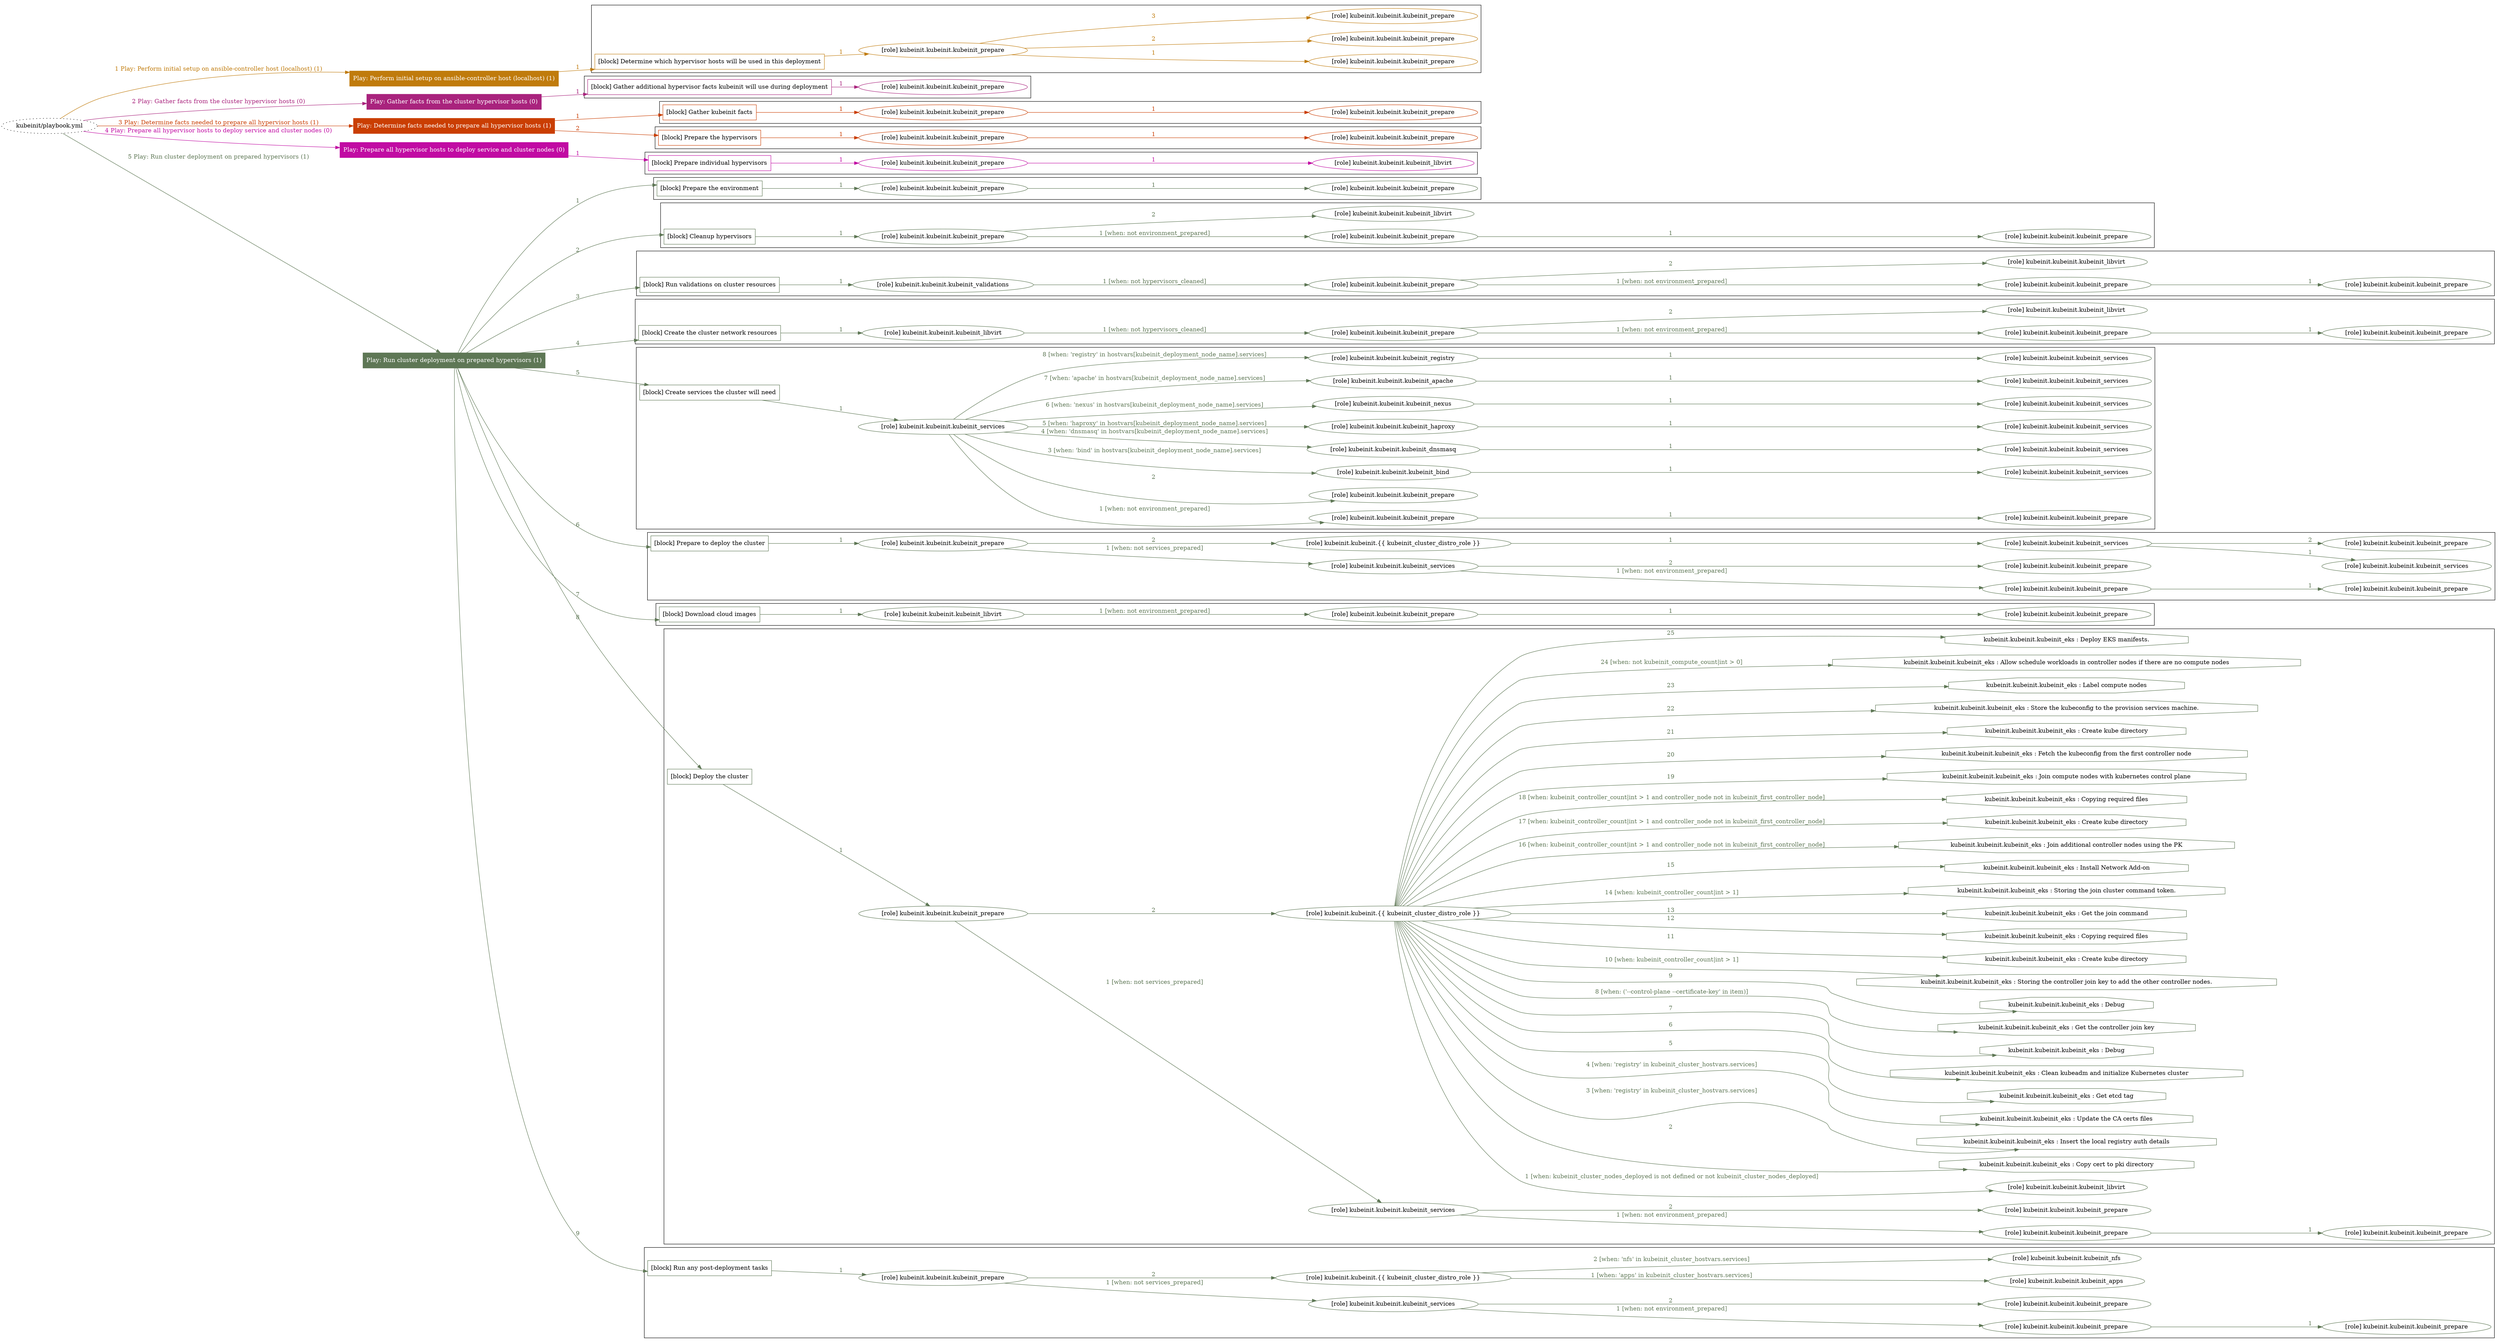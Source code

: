 digraph {
	graph [concentrate=true ordering=in rankdir=LR ratio=fill]
	edge [esep=5 sep=10]
	"kubeinit/playbook.yml" [URL="/home/runner/work/kubeinit/kubeinit/kubeinit/playbook.yml" id=playbook_0492b865 style=dotted]
	"kubeinit/playbook.yml" -> play_25d40f4e [label="1 Play: Perform initial setup on ansible-controller host (localhost) (1)" color="#c07b0c" fontcolor="#c07b0c" id=edge_playbook_0492b865_play_25d40f4e labeltooltip="1 Play: Perform initial setup on ansible-controller host (localhost) (1)" tooltip="1 Play: Perform initial setup on ansible-controller host (localhost) (1)"]
	subgraph "Play: Perform initial setup on ansible-controller host (localhost) (1)" {
		play_25d40f4e [label="Play: Perform initial setup on ansible-controller host (localhost) (1)" URL="/home/runner/work/kubeinit/kubeinit/kubeinit/playbook.yml" color="#c07b0c" fontcolor="#ffffff" id=play_25d40f4e shape=box style=filled tooltip=localhost]
		play_25d40f4e -> block_97486c20 [label=1 color="#c07b0c" fontcolor="#c07b0c" id=edge_1_play_25d40f4e_block_97486c20 labeltooltip=1 tooltip=1]
		subgraph cluster_block_97486c20 {
			block_97486c20 [label="[block] Determine which hypervisor hosts will be used in this deployment" URL="/home/runner/work/kubeinit/kubeinit/kubeinit/playbook.yml" color="#c07b0c" id=block_97486c20 labeltooltip="Determine which hypervisor hosts will be used in this deployment" shape=box tooltip="Determine which hypervisor hosts will be used in this deployment"]
			block_97486c20 -> role_9abebdc3 [label="1 " color="#c07b0c" fontcolor="#c07b0c" id=edge_1_block_97486c20_role_9abebdc3 labeltooltip="1 " tooltip="1 "]
			subgraph "kubeinit.kubeinit.kubeinit_prepare" {
				role_9abebdc3 [label="[role] kubeinit.kubeinit.kubeinit_prepare" URL="/home/runner/work/kubeinit/kubeinit/kubeinit/playbook.yml" color="#c07b0c" id=role_9abebdc3 tooltip="kubeinit.kubeinit.kubeinit_prepare"]
				role_9abebdc3 -> role_ce5b007c [label="1 " color="#c07b0c" fontcolor="#c07b0c" id=edge_1_role_9abebdc3_role_ce5b007c labeltooltip="1 " tooltip="1 "]
				subgraph "kubeinit.kubeinit.kubeinit_prepare" {
					role_ce5b007c [label="[role] kubeinit.kubeinit.kubeinit_prepare" URL="/home/runner/.ansible/collections/ansible_collections/kubeinit/kubeinit/roles/kubeinit_prepare/tasks/build_hypervisors_group.yml" color="#c07b0c" id=role_ce5b007c tooltip="kubeinit.kubeinit.kubeinit_prepare"]
				}
				role_9abebdc3 -> role_51b64747 [label="2 " color="#c07b0c" fontcolor="#c07b0c" id=edge_2_role_9abebdc3_role_51b64747 labeltooltip="2 " tooltip="2 "]
				subgraph "kubeinit.kubeinit.kubeinit_prepare" {
					role_51b64747 [label="[role] kubeinit.kubeinit.kubeinit_prepare" URL="/home/runner/.ansible/collections/ansible_collections/kubeinit/kubeinit/roles/kubeinit_prepare/tasks/build_hypervisors_group.yml" color="#c07b0c" id=role_51b64747 tooltip="kubeinit.kubeinit.kubeinit_prepare"]
				}
				role_9abebdc3 -> role_fe161b4d [label="3 " color="#c07b0c" fontcolor="#c07b0c" id=edge_3_role_9abebdc3_role_fe161b4d labeltooltip="3 " tooltip="3 "]
				subgraph "kubeinit.kubeinit.kubeinit_prepare" {
					role_fe161b4d [label="[role] kubeinit.kubeinit.kubeinit_prepare" URL="/home/runner/.ansible/collections/ansible_collections/kubeinit/kubeinit/roles/kubeinit_prepare/tasks/build_hypervisors_group.yml" color="#c07b0c" id=role_fe161b4d tooltip="kubeinit.kubeinit.kubeinit_prepare"]
				}
			}
		}
	}
	"kubeinit/playbook.yml" -> play_8ee2598f [label="2 Play: Gather facts from the cluster hypervisor hosts (0)" color="#a9237d" fontcolor="#a9237d" id=edge_playbook_0492b865_play_8ee2598f labeltooltip="2 Play: Gather facts from the cluster hypervisor hosts (0)" tooltip="2 Play: Gather facts from the cluster hypervisor hosts (0)"]
	subgraph "Play: Gather facts from the cluster hypervisor hosts (0)" {
		play_8ee2598f [label="Play: Gather facts from the cluster hypervisor hosts (0)" URL="/home/runner/work/kubeinit/kubeinit/kubeinit/playbook.yml" color="#a9237d" fontcolor="#ffffff" id=play_8ee2598f shape=box style=filled tooltip="Play: Gather facts from the cluster hypervisor hosts (0)"]
		play_8ee2598f -> block_2af589bf [label=1 color="#a9237d" fontcolor="#a9237d" id=edge_1_play_8ee2598f_block_2af589bf labeltooltip=1 tooltip=1]
		subgraph cluster_block_2af589bf {
			block_2af589bf [label="[block] Gather additional hypervisor facts kubeinit will use during deployment" URL="/home/runner/work/kubeinit/kubeinit/kubeinit/playbook.yml" color="#a9237d" id=block_2af589bf labeltooltip="Gather additional hypervisor facts kubeinit will use during deployment" shape=box tooltip="Gather additional hypervisor facts kubeinit will use during deployment"]
			block_2af589bf -> role_67763363 [label="1 " color="#a9237d" fontcolor="#a9237d" id=edge_1_block_2af589bf_role_67763363 labeltooltip="1 " tooltip="1 "]
			subgraph "kubeinit.kubeinit.kubeinit_prepare" {
				role_67763363 [label="[role] kubeinit.kubeinit.kubeinit_prepare" URL="/home/runner/work/kubeinit/kubeinit/kubeinit/playbook.yml" color="#a9237d" id=role_67763363 tooltip="kubeinit.kubeinit.kubeinit_prepare"]
			}
		}
	}
	"kubeinit/playbook.yml" -> play_8070edac [label="3 Play: Determine facts needed to prepare all hypervisor hosts (1)" color="#ca3e02" fontcolor="#ca3e02" id=edge_playbook_0492b865_play_8070edac labeltooltip="3 Play: Determine facts needed to prepare all hypervisor hosts (1)" tooltip="3 Play: Determine facts needed to prepare all hypervisor hosts (1)"]
	subgraph "Play: Determine facts needed to prepare all hypervisor hosts (1)" {
		play_8070edac [label="Play: Determine facts needed to prepare all hypervisor hosts (1)" URL="/home/runner/work/kubeinit/kubeinit/kubeinit/playbook.yml" color="#ca3e02" fontcolor="#ffffff" id=play_8070edac shape=box style=filled tooltip=localhost]
		play_8070edac -> block_f8dbd65e [label=1 color="#ca3e02" fontcolor="#ca3e02" id=edge_1_play_8070edac_block_f8dbd65e labeltooltip=1 tooltip=1]
		subgraph cluster_block_f8dbd65e {
			block_f8dbd65e [label="[block] Gather kubeinit facts" URL="/home/runner/work/kubeinit/kubeinit/kubeinit/playbook.yml" color="#ca3e02" id=block_f8dbd65e labeltooltip="Gather kubeinit facts" shape=box tooltip="Gather kubeinit facts"]
			block_f8dbd65e -> role_3c343564 [label="1 " color="#ca3e02" fontcolor="#ca3e02" id=edge_1_block_f8dbd65e_role_3c343564 labeltooltip="1 " tooltip="1 "]
			subgraph "kubeinit.kubeinit.kubeinit_prepare" {
				role_3c343564 [label="[role] kubeinit.kubeinit.kubeinit_prepare" URL="/home/runner/work/kubeinit/kubeinit/kubeinit/playbook.yml" color="#ca3e02" id=role_3c343564 tooltip="kubeinit.kubeinit.kubeinit_prepare"]
				role_3c343564 -> role_f9cdd06b [label="1 " color="#ca3e02" fontcolor="#ca3e02" id=edge_1_role_3c343564_role_f9cdd06b labeltooltip="1 " tooltip="1 "]
				subgraph "kubeinit.kubeinit.kubeinit_prepare" {
					role_f9cdd06b [label="[role] kubeinit.kubeinit.kubeinit_prepare" URL="/home/runner/.ansible/collections/ansible_collections/kubeinit/kubeinit/roles/kubeinit_prepare/tasks/gather_kubeinit_facts.yml" color="#ca3e02" id=role_f9cdd06b tooltip="kubeinit.kubeinit.kubeinit_prepare"]
				}
			}
		}
		play_8070edac -> block_d57f71e2 [label=2 color="#ca3e02" fontcolor="#ca3e02" id=edge_2_play_8070edac_block_d57f71e2 labeltooltip=2 tooltip=2]
		subgraph cluster_block_d57f71e2 {
			block_d57f71e2 [label="[block] Prepare the hypervisors" URL="/home/runner/work/kubeinit/kubeinit/kubeinit/playbook.yml" color="#ca3e02" id=block_d57f71e2 labeltooltip="Prepare the hypervisors" shape=box tooltip="Prepare the hypervisors"]
			block_d57f71e2 -> role_1cd8265f [label="1 " color="#ca3e02" fontcolor="#ca3e02" id=edge_1_block_d57f71e2_role_1cd8265f labeltooltip="1 " tooltip="1 "]
			subgraph "kubeinit.kubeinit.kubeinit_prepare" {
				role_1cd8265f [label="[role] kubeinit.kubeinit.kubeinit_prepare" URL="/home/runner/work/kubeinit/kubeinit/kubeinit/playbook.yml" color="#ca3e02" id=role_1cd8265f tooltip="kubeinit.kubeinit.kubeinit_prepare"]
				role_1cd8265f -> role_7358938b [label="1 " color="#ca3e02" fontcolor="#ca3e02" id=edge_1_role_1cd8265f_role_7358938b labeltooltip="1 " tooltip="1 "]
				subgraph "kubeinit.kubeinit.kubeinit_prepare" {
					role_7358938b [label="[role] kubeinit.kubeinit.kubeinit_prepare" URL="/home/runner/.ansible/collections/ansible_collections/kubeinit/kubeinit/roles/kubeinit_prepare/tasks/gather_kubeinit_facts.yml" color="#ca3e02" id=role_7358938b tooltip="kubeinit.kubeinit.kubeinit_prepare"]
				}
			}
		}
	}
	"kubeinit/playbook.yml" -> play_07893dcb [label="4 Play: Prepare all hypervisor hosts to deploy service and cluster nodes (0)" color="#c10ba3" fontcolor="#c10ba3" id=edge_playbook_0492b865_play_07893dcb labeltooltip="4 Play: Prepare all hypervisor hosts to deploy service and cluster nodes (0)" tooltip="4 Play: Prepare all hypervisor hosts to deploy service and cluster nodes (0)"]
	subgraph "Play: Prepare all hypervisor hosts to deploy service and cluster nodes (0)" {
		play_07893dcb [label="Play: Prepare all hypervisor hosts to deploy service and cluster nodes (0)" URL="/home/runner/work/kubeinit/kubeinit/kubeinit/playbook.yml" color="#c10ba3" fontcolor="#ffffff" id=play_07893dcb shape=box style=filled tooltip="Play: Prepare all hypervisor hosts to deploy service and cluster nodes (0)"]
		play_07893dcb -> block_888aa168 [label=1 color="#c10ba3" fontcolor="#c10ba3" id=edge_1_play_07893dcb_block_888aa168 labeltooltip=1 tooltip=1]
		subgraph cluster_block_888aa168 {
			block_888aa168 [label="[block] Prepare individual hypervisors" URL="/home/runner/work/kubeinit/kubeinit/kubeinit/playbook.yml" color="#c10ba3" id=block_888aa168 labeltooltip="Prepare individual hypervisors" shape=box tooltip="Prepare individual hypervisors"]
			block_888aa168 -> role_e4e9a765 [label="1 " color="#c10ba3" fontcolor="#c10ba3" id=edge_1_block_888aa168_role_e4e9a765 labeltooltip="1 " tooltip="1 "]
			subgraph "kubeinit.kubeinit.kubeinit_prepare" {
				role_e4e9a765 [label="[role] kubeinit.kubeinit.kubeinit_prepare" URL="/home/runner/work/kubeinit/kubeinit/kubeinit/playbook.yml" color="#c10ba3" id=role_e4e9a765 tooltip="kubeinit.kubeinit.kubeinit_prepare"]
				role_e4e9a765 -> role_b24942c3 [label="1 " color="#c10ba3" fontcolor="#c10ba3" id=edge_1_role_e4e9a765_role_b24942c3 labeltooltip="1 " tooltip="1 "]
				subgraph "kubeinit.kubeinit.kubeinit_libvirt" {
					role_b24942c3 [label="[role] kubeinit.kubeinit.kubeinit_libvirt" URL="/home/runner/.ansible/collections/ansible_collections/kubeinit/kubeinit/roles/kubeinit_prepare/tasks/prepare_hypervisor.yml" color="#c10ba3" id=role_b24942c3 tooltip="kubeinit.kubeinit.kubeinit_libvirt"]
				}
			}
		}
	}
	"kubeinit/playbook.yml" -> play_adf34057 [label="5 Play: Run cluster deployment on prepared hypervisors (1)" color="#5e7755" fontcolor="#5e7755" id=edge_playbook_0492b865_play_adf34057 labeltooltip="5 Play: Run cluster deployment on prepared hypervisors (1)" tooltip="5 Play: Run cluster deployment on prepared hypervisors (1)"]
	subgraph "Play: Run cluster deployment on prepared hypervisors (1)" {
		play_adf34057 [label="Play: Run cluster deployment on prepared hypervisors (1)" URL="/home/runner/work/kubeinit/kubeinit/kubeinit/playbook.yml" color="#5e7755" fontcolor="#ffffff" id=play_adf34057 shape=box style=filled tooltip=localhost]
		play_adf34057 -> block_d45aac50 [label=1 color="#5e7755" fontcolor="#5e7755" id=edge_1_play_adf34057_block_d45aac50 labeltooltip=1 tooltip=1]
		subgraph cluster_block_d45aac50 {
			block_d45aac50 [label="[block] Prepare the environment" URL="/home/runner/work/kubeinit/kubeinit/kubeinit/playbook.yml" color="#5e7755" id=block_d45aac50 labeltooltip="Prepare the environment" shape=box tooltip="Prepare the environment"]
			block_d45aac50 -> role_cd35fab8 [label="1 " color="#5e7755" fontcolor="#5e7755" id=edge_1_block_d45aac50_role_cd35fab8 labeltooltip="1 " tooltip="1 "]
			subgraph "kubeinit.kubeinit.kubeinit_prepare" {
				role_cd35fab8 [label="[role] kubeinit.kubeinit.kubeinit_prepare" URL="/home/runner/work/kubeinit/kubeinit/kubeinit/playbook.yml" color="#5e7755" id=role_cd35fab8 tooltip="kubeinit.kubeinit.kubeinit_prepare"]
				role_cd35fab8 -> role_29706de1 [label="1 " color="#5e7755" fontcolor="#5e7755" id=edge_1_role_cd35fab8_role_29706de1 labeltooltip="1 " tooltip="1 "]
				subgraph "kubeinit.kubeinit.kubeinit_prepare" {
					role_29706de1 [label="[role] kubeinit.kubeinit.kubeinit_prepare" URL="/home/runner/.ansible/collections/ansible_collections/kubeinit/kubeinit/roles/kubeinit_prepare/tasks/gather_kubeinit_facts.yml" color="#5e7755" id=role_29706de1 tooltip="kubeinit.kubeinit.kubeinit_prepare"]
				}
			}
		}
		play_adf34057 -> block_df14d836 [label=2 color="#5e7755" fontcolor="#5e7755" id=edge_2_play_adf34057_block_df14d836 labeltooltip=2 tooltip=2]
		subgraph cluster_block_df14d836 {
			block_df14d836 [label="[block] Cleanup hypervisors" URL="/home/runner/work/kubeinit/kubeinit/kubeinit/playbook.yml" color="#5e7755" id=block_df14d836 labeltooltip="Cleanup hypervisors" shape=box tooltip="Cleanup hypervisors"]
			block_df14d836 -> role_053c34ad [label="1 " color="#5e7755" fontcolor="#5e7755" id=edge_1_block_df14d836_role_053c34ad labeltooltip="1 " tooltip="1 "]
			subgraph "kubeinit.kubeinit.kubeinit_prepare" {
				role_053c34ad [label="[role] kubeinit.kubeinit.kubeinit_prepare" URL="/home/runner/work/kubeinit/kubeinit/kubeinit/playbook.yml" color="#5e7755" id=role_053c34ad tooltip="kubeinit.kubeinit.kubeinit_prepare"]
				role_053c34ad -> role_3a8e2a22 [label="1 [when: not environment_prepared]" color="#5e7755" fontcolor="#5e7755" id=edge_1_role_053c34ad_role_3a8e2a22 labeltooltip="1 [when: not environment_prepared]" tooltip="1 [when: not environment_prepared]"]
				subgraph "kubeinit.kubeinit.kubeinit_prepare" {
					role_3a8e2a22 [label="[role] kubeinit.kubeinit.kubeinit_prepare" URL="/home/runner/.ansible/collections/ansible_collections/kubeinit/kubeinit/roles/kubeinit_prepare/tasks/cleanup_hypervisors.yml" color="#5e7755" id=role_3a8e2a22 tooltip="kubeinit.kubeinit.kubeinit_prepare"]
					role_3a8e2a22 -> role_956dde14 [label="1 " color="#5e7755" fontcolor="#5e7755" id=edge_1_role_3a8e2a22_role_956dde14 labeltooltip="1 " tooltip="1 "]
					subgraph "kubeinit.kubeinit.kubeinit_prepare" {
						role_956dde14 [label="[role] kubeinit.kubeinit.kubeinit_prepare" URL="/home/runner/.ansible/collections/ansible_collections/kubeinit/kubeinit/roles/kubeinit_prepare/tasks/gather_kubeinit_facts.yml" color="#5e7755" id=role_956dde14 tooltip="kubeinit.kubeinit.kubeinit_prepare"]
					}
				}
				role_053c34ad -> role_ab3804b6 [label="2 " color="#5e7755" fontcolor="#5e7755" id=edge_2_role_053c34ad_role_ab3804b6 labeltooltip="2 " tooltip="2 "]
				subgraph "kubeinit.kubeinit.kubeinit_libvirt" {
					role_ab3804b6 [label="[role] kubeinit.kubeinit.kubeinit_libvirt" URL="/home/runner/.ansible/collections/ansible_collections/kubeinit/kubeinit/roles/kubeinit_prepare/tasks/cleanup_hypervisors.yml" color="#5e7755" id=role_ab3804b6 tooltip="kubeinit.kubeinit.kubeinit_libvirt"]
				}
			}
		}
		play_adf34057 -> block_7eb66b57 [label=3 color="#5e7755" fontcolor="#5e7755" id=edge_3_play_adf34057_block_7eb66b57 labeltooltip=3 tooltip=3]
		subgraph cluster_block_7eb66b57 {
			block_7eb66b57 [label="[block] Run validations on cluster resources" URL="/home/runner/work/kubeinit/kubeinit/kubeinit/playbook.yml" color="#5e7755" id=block_7eb66b57 labeltooltip="Run validations on cluster resources" shape=box tooltip="Run validations on cluster resources"]
			block_7eb66b57 -> role_84147a43 [label="1 " color="#5e7755" fontcolor="#5e7755" id=edge_1_block_7eb66b57_role_84147a43 labeltooltip="1 " tooltip="1 "]
			subgraph "kubeinit.kubeinit.kubeinit_validations" {
				role_84147a43 [label="[role] kubeinit.kubeinit.kubeinit_validations" URL="/home/runner/work/kubeinit/kubeinit/kubeinit/playbook.yml" color="#5e7755" id=role_84147a43 tooltip="kubeinit.kubeinit.kubeinit_validations"]
				role_84147a43 -> role_0a8b758a [label="1 [when: not hypervisors_cleaned]" color="#5e7755" fontcolor="#5e7755" id=edge_1_role_84147a43_role_0a8b758a labeltooltip="1 [when: not hypervisors_cleaned]" tooltip="1 [when: not hypervisors_cleaned]"]
				subgraph "kubeinit.kubeinit.kubeinit_prepare" {
					role_0a8b758a [label="[role] kubeinit.kubeinit.kubeinit_prepare" URL="/home/runner/.ansible/collections/ansible_collections/kubeinit/kubeinit/roles/kubeinit_validations/tasks/main.yml" color="#5e7755" id=role_0a8b758a tooltip="kubeinit.kubeinit.kubeinit_prepare"]
					role_0a8b758a -> role_7ee9df43 [label="1 [when: not environment_prepared]" color="#5e7755" fontcolor="#5e7755" id=edge_1_role_0a8b758a_role_7ee9df43 labeltooltip="1 [when: not environment_prepared]" tooltip="1 [when: not environment_prepared]"]
					subgraph "kubeinit.kubeinit.kubeinit_prepare" {
						role_7ee9df43 [label="[role] kubeinit.kubeinit.kubeinit_prepare" URL="/home/runner/.ansible/collections/ansible_collections/kubeinit/kubeinit/roles/kubeinit_prepare/tasks/cleanup_hypervisors.yml" color="#5e7755" id=role_7ee9df43 tooltip="kubeinit.kubeinit.kubeinit_prepare"]
						role_7ee9df43 -> role_6dbf9f4a [label="1 " color="#5e7755" fontcolor="#5e7755" id=edge_1_role_7ee9df43_role_6dbf9f4a labeltooltip="1 " tooltip="1 "]
						subgraph "kubeinit.kubeinit.kubeinit_prepare" {
							role_6dbf9f4a [label="[role] kubeinit.kubeinit.kubeinit_prepare" URL="/home/runner/.ansible/collections/ansible_collections/kubeinit/kubeinit/roles/kubeinit_prepare/tasks/gather_kubeinit_facts.yml" color="#5e7755" id=role_6dbf9f4a tooltip="kubeinit.kubeinit.kubeinit_prepare"]
						}
					}
					role_0a8b758a -> role_9177d4bd [label="2 " color="#5e7755" fontcolor="#5e7755" id=edge_2_role_0a8b758a_role_9177d4bd labeltooltip="2 " tooltip="2 "]
					subgraph "kubeinit.kubeinit.kubeinit_libvirt" {
						role_9177d4bd [label="[role] kubeinit.kubeinit.kubeinit_libvirt" URL="/home/runner/.ansible/collections/ansible_collections/kubeinit/kubeinit/roles/kubeinit_prepare/tasks/cleanup_hypervisors.yml" color="#5e7755" id=role_9177d4bd tooltip="kubeinit.kubeinit.kubeinit_libvirt"]
					}
				}
			}
		}
		play_adf34057 -> block_3b073622 [label=4 color="#5e7755" fontcolor="#5e7755" id=edge_4_play_adf34057_block_3b073622 labeltooltip=4 tooltip=4]
		subgraph cluster_block_3b073622 {
			block_3b073622 [label="[block] Create the cluster network resources" URL="/home/runner/work/kubeinit/kubeinit/kubeinit/playbook.yml" color="#5e7755" id=block_3b073622 labeltooltip="Create the cluster network resources" shape=box tooltip="Create the cluster network resources"]
			block_3b073622 -> role_d9436fbf [label="1 " color="#5e7755" fontcolor="#5e7755" id=edge_1_block_3b073622_role_d9436fbf labeltooltip="1 " tooltip="1 "]
			subgraph "kubeinit.kubeinit.kubeinit_libvirt" {
				role_d9436fbf [label="[role] kubeinit.kubeinit.kubeinit_libvirt" URL="/home/runner/work/kubeinit/kubeinit/kubeinit/playbook.yml" color="#5e7755" id=role_d9436fbf tooltip="kubeinit.kubeinit.kubeinit_libvirt"]
				role_d9436fbf -> role_a06e474a [label="1 [when: not hypervisors_cleaned]" color="#5e7755" fontcolor="#5e7755" id=edge_1_role_d9436fbf_role_a06e474a labeltooltip="1 [when: not hypervisors_cleaned]" tooltip="1 [when: not hypervisors_cleaned]"]
				subgraph "kubeinit.kubeinit.kubeinit_prepare" {
					role_a06e474a [label="[role] kubeinit.kubeinit.kubeinit_prepare" URL="/home/runner/.ansible/collections/ansible_collections/kubeinit/kubeinit/roles/kubeinit_libvirt/tasks/create_network.yml" color="#5e7755" id=role_a06e474a tooltip="kubeinit.kubeinit.kubeinit_prepare"]
					role_a06e474a -> role_20b7f39b [label="1 [when: not environment_prepared]" color="#5e7755" fontcolor="#5e7755" id=edge_1_role_a06e474a_role_20b7f39b labeltooltip="1 [when: not environment_prepared]" tooltip="1 [when: not environment_prepared]"]
					subgraph "kubeinit.kubeinit.kubeinit_prepare" {
						role_20b7f39b [label="[role] kubeinit.kubeinit.kubeinit_prepare" URL="/home/runner/.ansible/collections/ansible_collections/kubeinit/kubeinit/roles/kubeinit_prepare/tasks/cleanup_hypervisors.yml" color="#5e7755" id=role_20b7f39b tooltip="kubeinit.kubeinit.kubeinit_prepare"]
						role_20b7f39b -> role_4d98b1e2 [label="1 " color="#5e7755" fontcolor="#5e7755" id=edge_1_role_20b7f39b_role_4d98b1e2 labeltooltip="1 " tooltip="1 "]
						subgraph "kubeinit.kubeinit.kubeinit_prepare" {
							role_4d98b1e2 [label="[role] kubeinit.kubeinit.kubeinit_prepare" URL="/home/runner/.ansible/collections/ansible_collections/kubeinit/kubeinit/roles/kubeinit_prepare/tasks/gather_kubeinit_facts.yml" color="#5e7755" id=role_4d98b1e2 tooltip="kubeinit.kubeinit.kubeinit_prepare"]
						}
					}
					role_a06e474a -> role_6a055d89 [label="2 " color="#5e7755" fontcolor="#5e7755" id=edge_2_role_a06e474a_role_6a055d89 labeltooltip="2 " tooltip="2 "]
					subgraph "kubeinit.kubeinit.kubeinit_libvirt" {
						role_6a055d89 [label="[role] kubeinit.kubeinit.kubeinit_libvirt" URL="/home/runner/.ansible/collections/ansible_collections/kubeinit/kubeinit/roles/kubeinit_prepare/tasks/cleanup_hypervisors.yml" color="#5e7755" id=role_6a055d89 tooltip="kubeinit.kubeinit.kubeinit_libvirt"]
					}
				}
			}
		}
		play_adf34057 -> block_c9b9e0cb [label=5 color="#5e7755" fontcolor="#5e7755" id=edge_5_play_adf34057_block_c9b9e0cb labeltooltip=5 tooltip=5]
		subgraph cluster_block_c9b9e0cb {
			block_c9b9e0cb [label="[block] Create services the cluster will need" URL="/home/runner/work/kubeinit/kubeinit/kubeinit/playbook.yml" color="#5e7755" id=block_c9b9e0cb labeltooltip="Create services the cluster will need" shape=box tooltip="Create services the cluster will need"]
			block_c9b9e0cb -> role_29fe57ea [label="1 " color="#5e7755" fontcolor="#5e7755" id=edge_1_block_c9b9e0cb_role_29fe57ea labeltooltip="1 " tooltip="1 "]
			subgraph "kubeinit.kubeinit.kubeinit_services" {
				role_29fe57ea [label="[role] kubeinit.kubeinit.kubeinit_services" URL="/home/runner/work/kubeinit/kubeinit/kubeinit/playbook.yml" color="#5e7755" id=role_29fe57ea tooltip="kubeinit.kubeinit.kubeinit_services"]
				role_29fe57ea -> role_2d345d0e [label="1 [when: not environment_prepared]" color="#5e7755" fontcolor="#5e7755" id=edge_1_role_29fe57ea_role_2d345d0e labeltooltip="1 [when: not environment_prepared]" tooltip="1 [when: not environment_prepared]"]
				subgraph "kubeinit.kubeinit.kubeinit_prepare" {
					role_2d345d0e [label="[role] kubeinit.kubeinit.kubeinit_prepare" URL="/home/runner/.ansible/collections/ansible_collections/kubeinit/kubeinit/roles/kubeinit_services/tasks/main.yml" color="#5e7755" id=role_2d345d0e tooltip="kubeinit.kubeinit.kubeinit_prepare"]
					role_2d345d0e -> role_77b3032d [label="1 " color="#5e7755" fontcolor="#5e7755" id=edge_1_role_2d345d0e_role_77b3032d labeltooltip="1 " tooltip="1 "]
					subgraph "kubeinit.kubeinit.kubeinit_prepare" {
						role_77b3032d [label="[role] kubeinit.kubeinit.kubeinit_prepare" URL="/home/runner/.ansible/collections/ansible_collections/kubeinit/kubeinit/roles/kubeinit_prepare/tasks/gather_kubeinit_facts.yml" color="#5e7755" id=role_77b3032d tooltip="kubeinit.kubeinit.kubeinit_prepare"]
					}
				}
				role_29fe57ea -> role_548331fa [label="2 " color="#5e7755" fontcolor="#5e7755" id=edge_2_role_29fe57ea_role_548331fa labeltooltip="2 " tooltip="2 "]
				subgraph "kubeinit.kubeinit.kubeinit_prepare" {
					role_548331fa [label="[role] kubeinit.kubeinit.kubeinit_prepare" URL="/home/runner/.ansible/collections/ansible_collections/kubeinit/kubeinit/roles/kubeinit_services/tasks/00_create_service_pod.yml" color="#5e7755" id=role_548331fa tooltip="kubeinit.kubeinit.kubeinit_prepare"]
				}
				role_29fe57ea -> role_85e470f4 [label="3 [when: 'bind' in hostvars[kubeinit_deployment_node_name].services]" color="#5e7755" fontcolor="#5e7755" id=edge_3_role_29fe57ea_role_85e470f4 labeltooltip="3 [when: 'bind' in hostvars[kubeinit_deployment_node_name].services]" tooltip="3 [when: 'bind' in hostvars[kubeinit_deployment_node_name].services]"]
				subgraph "kubeinit.kubeinit.kubeinit_bind" {
					role_85e470f4 [label="[role] kubeinit.kubeinit.kubeinit_bind" URL="/home/runner/.ansible/collections/ansible_collections/kubeinit/kubeinit/roles/kubeinit_services/tasks/start_services_containers.yml" color="#5e7755" id=role_85e470f4 tooltip="kubeinit.kubeinit.kubeinit_bind"]
					role_85e470f4 -> role_34bd461f [label="1 " color="#5e7755" fontcolor="#5e7755" id=edge_1_role_85e470f4_role_34bd461f labeltooltip="1 " tooltip="1 "]
					subgraph "kubeinit.kubeinit.kubeinit_services" {
						role_34bd461f [label="[role] kubeinit.kubeinit.kubeinit_services" URL="/home/runner/.ansible/collections/ansible_collections/kubeinit/kubeinit/roles/kubeinit_bind/tasks/main.yml" color="#5e7755" id=role_34bd461f tooltip="kubeinit.kubeinit.kubeinit_services"]
					}
				}
				role_29fe57ea -> role_53317035 [label="4 [when: 'dnsmasq' in hostvars[kubeinit_deployment_node_name].services]" color="#5e7755" fontcolor="#5e7755" id=edge_4_role_29fe57ea_role_53317035 labeltooltip="4 [when: 'dnsmasq' in hostvars[kubeinit_deployment_node_name].services]" tooltip="4 [when: 'dnsmasq' in hostvars[kubeinit_deployment_node_name].services]"]
				subgraph "kubeinit.kubeinit.kubeinit_dnsmasq" {
					role_53317035 [label="[role] kubeinit.kubeinit.kubeinit_dnsmasq" URL="/home/runner/.ansible/collections/ansible_collections/kubeinit/kubeinit/roles/kubeinit_services/tasks/start_services_containers.yml" color="#5e7755" id=role_53317035 tooltip="kubeinit.kubeinit.kubeinit_dnsmasq"]
					role_53317035 -> role_aa2f84ed [label="1 " color="#5e7755" fontcolor="#5e7755" id=edge_1_role_53317035_role_aa2f84ed labeltooltip="1 " tooltip="1 "]
					subgraph "kubeinit.kubeinit.kubeinit_services" {
						role_aa2f84ed [label="[role] kubeinit.kubeinit.kubeinit_services" URL="/home/runner/.ansible/collections/ansible_collections/kubeinit/kubeinit/roles/kubeinit_dnsmasq/tasks/main.yml" color="#5e7755" id=role_aa2f84ed tooltip="kubeinit.kubeinit.kubeinit_services"]
					}
				}
				role_29fe57ea -> role_2f6bcad3 [label="5 [when: 'haproxy' in hostvars[kubeinit_deployment_node_name].services]" color="#5e7755" fontcolor="#5e7755" id=edge_5_role_29fe57ea_role_2f6bcad3 labeltooltip="5 [when: 'haproxy' in hostvars[kubeinit_deployment_node_name].services]" tooltip="5 [when: 'haproxy' in hostvars[kubeinit_deployment_node_name].services]"]
				subgraph "kubeinit.kubeinit.kubeinit_haproxy" {
					role_2f6bcad3 [label="[role] kubeinit.kubeinit.kubeinit_haproxy" URL="/home/runner/.ansible/collections/ansible_collections/kubeinit/kubeinit/roles/kubeinit_services/tasks/start_services_containers.yml" color="#5e7755" id=role_2f6bcad3 tooltip="kubeinit.kubeinit.kubeinit_haproxy"]
					role_2f6bcad3 -> role_ddb72292 [label="1 " color="#5e7755" fontcolor="#5e7755" id=edge_1_role_2f6bcad3_role_ddb72292 labeltooltip="1 " tooltip="1 "]
					subgraph "kubeinit.kubeinit.kubeinit_services" {
						role_ddb72292 [label="[role] kubeinit.kubeinit.kubeinit_services" URL="/home/runner/.ansible/collections/ansible_collections/kubeinit/kubeinit/roles/kubeinit_haproxy/tasks/main.yml" color="#5e7755" id=role_ddb72292 tooltip="kubeinit.kubeinit.kubeinit_services"]
					}
				}
				role_29fe57ea -> role_c88c652b [label="6 [when: 'nexus' in hostvars[kubeinit_deployment_node_name].services]" color="#5e7755" fontcolor="#5e7755" id=edge_6_role_29fe57ea_role_c88c652b labeltooltip="6 [when: 'nexus' in hostvars[kubeinit_deployment_node_name].services]" tooltip="6 [when: 'nexus' in hostvars[kubeinit_deployment_node_name].services]"]
				subgraph "kubeinit.kubeinit.kubeinit_nexus" {
					role_c88c652b [label="[role] kubeinit.kubeinit.kubeinit_nexus" URL="/home/runner/.ansible/collections/ansible_collections/kubeinit/kubeinit/roles/kubeinit_services/tasks/start_services_containers.yml" color="#5e7755" id=role_c88c652b tooltip="kubeinit.kubeinit.kubeinit_nexus"]
					role_c88c652b -> role_d43b32af [label="1 " color="#5e7755" fontcolor="#5e7755" id=edge_1_role_c88c652b_role_d43b32af labeltooltip="1 " tooltip="1 "]
					subgraph "kubeinit.kubeinit.kubeinit_services" {
						role_d43b32af [label="[role] kubeinit.kubeinit.kubeinit_services" URL="/home/runner/.ansible/collections/ansible_collections/kubeinit/kubeinit/roles/kubeinit_nexus/tasks/main.yml" color="#5e7755" id=role_d43b32af tooltip="kubeinit.kubeinit.kubeinit_services"]
					}
				}
				role_29fe57ea -> role_54178fcb [label="7 [when: 'apache' in hostvars[kubeinit_deployment_node_name].services]" color="#5e7755" fontcolor="#5e7755" id=edge_7_role_29fe57ea_role_54178fcb labeltooltip="7 [when: 'apache' in hostvars[kubeinit_deployment_node_name].services]" tooltip="7 [when: 'apache' in hostvars[kubeinit_deployment_node_name].services]"]
				subgraph "kubeinit.kubeinit.kubeinit_apache" {
					role_54178fcb [label="[role] kubeinit.kubeinit.kubeinit_apache" URL="/home/runner/.ansible/collections/ansible_collections/kubeinit/kubeinit/roles/kubeinit_services/tasks/start_services_containers.yml" color="#5e7755" id=role_54178fcb tooltip="kubeinit.kubeinit.kubeinit_apache"]
					role_54178fcb -> role_c550a386 [label="1 " color="#5e7755" fontcolor="#5e7755" id=edge_1_role_54178fcb_role_c550a386 labeltooltip="1 " tooltip="1 "]
					subgraph "kubeinit.kubeinit.kubeinit_services" {
						role_c550a386 [label="[role] kubeinit.kubeinit.kubeinit_services" URL="/home/runner/.ansible/collections/ansible_collections/kubeinit/kubeinit/roles/kubeinit_apache/tasks/main.yml" color="#5e7755" id=role_c550a386 tooltip="kubeinit.kubeinit.kubeinit_services"]
					}
				}
				role_29fe57ea -> role_93a1ac09 [label="8 [when: 'registry' in hostvars[kubeinit_deployment_node_name].services]" color="#5e7755" fontcolor="#5e7755" id=edge_8_role_29fe57ea_role_93a1ac09 labeltooltip="8 [when: 'registry' in hostvars[kubeinit_deployment_node_name].services]" tooltip="8 [when: 'registry' in hostvars[kubeinit_deployment_node_name].services]"]
				subgraph "kubeinit.kubeinit.kubeinit_registry" {
					role_93a1ac09 [label="[role] kubeinit.kubeinit.kubeinit_registry" URL="/home/runner/.ansible/collections/ansible_collections/kubeinit/kubeinit/roles/kubeinit_services/tasks/start_services_containers.yml" color="#5e7755" id=role_93a1ac09 tooltip="kubeinit.kubeinit.kubeinit_registry"]
					role_93a1ac09 -> role_f57d091f [label="1 " color="#5e7755" fontcolor="#5e7755" id=edge_1_role_93a1ac09_role_f57d091f labeltooltip="1 " tooltip="1 "]
					subgraph "kubeinit.kubeinit.kubeinit_services" {
						role_f57d091f [label="[role] kubeinit.kubeinit.kubeinit_services" URL="/home/runner/.ansible/collections/ansible_collections/kubeinit/kubeinit/roles/kubeinit_registry/tasks/main.yml" color="#5e7755" id=role_f57d091f tooltip="kubeinit.kubeinit.kubeinit_services"]
					}
				}
			}
		}
		play_adf34057 -> block_40198f68 [label=6 color="#5e7755" fontcolor="#5e7755" id=edge_6_play_adf34057_block_40198f68 labeltooltip=6 tooltip=6]
		subgraph cluster_block_40198f68 {
			block_40198f68 [label="[block] Prepare to deploy the cluster" URL="/home/runner/work/kubeinit/kubeinit/kubeinit/playbook.yml" color="#5e7755" id=block_40198f68 labeltooltip="Prepare to deploy the cluster" shape=box tooltip="Prepare to deploy the cluster"]
			block_40198f68 -> role_418ad158 [label="1 " color="#5e7755" fontcolor="#5e7755" id=edge_1_block_40198f68_role_418ad158 labeltooltip="1 " tooltip="1 "]
			subgraph "kubeinit.kubeinit.kubeinit_prepare" {
				role_418ad158 [label="[role] kubeinit.kubeinit.kubeinit_prepare" URL="/home/runner/work/kubeinit/kubeinit/kubeinit/playbook.yml" color="#5e7755" id=role_418ad158 tooltip="kubeinit.kubeinit.kubeinit_prepare"]
				role_418ad158 -> role_741a8270 [label="1 [when: not services_prepared]" color="#5e7755" fontcolor="#5e7755" id=edge_1_role_418ad158_role_741a8270 labeltooltip="1 [when: not services_prepared]" tooltip="1 [when: not services_prepared]"]
				subgraph "kubeinit.kubeinit.kubeinit_services" {
					role_741a8270 [label="[role] kubeinit.kubeinit.kubeinit_services" URL="/home/runner/.ansible/collections/ansible_collections/kubeinit/kubeinit/roles/kubeinit_prepare/tasks/prepare_cluster.yml" color="#5e7755" id=role_741a8270 tooltip="kubeinit.kubeinit.kubeinit_services"]
					role_741a8270 -> role_b8ab3e61 [label="1 [when: not environment_prepared]" color="#5e7755" fontcolor="#5e7755" id=edge_1_role_741a8270_role_b8ab3e61 labeltooltip="1 [when: not environment_prepared]" tooltip="1 [when: not environment_prepared]"]
					subgraph "kubeinit.kubeinit.kubeinit_prepare" {
						role_b8ab3e61 [label="[role] kubeinit.kubeinit.kubeinit_prepare" URL="/home/runner/.ansible/collections/ansible_collections/kubeinit/kubeinit/roles/kubeinit_services/tasks/prepare_services.yml" color="#5e7755" id=role_b8ab3e61 tooltip="kubeinit.kubeinit.kubeinit_prepare"]
						role_b8ab3e61 -> role_906c8112 [label="1 " color="#5e7755" fontcolor="#5e7755" id=edge_1_role_b8ab3e61_role_906c8112 labeltooltip="1 " tooltip="1 "]
						subgraph "kubeinit.kubeinit.kubeinit_prepare" {
							role_906c8112 [label="[role] kubeinit.kubeinit.kubeinit_prepare" URL="/home/runner/.ansible/collections/ansible_collections/kubeinit/kubeinit/roles/kubeinit_prepare/tasks/gather_kubeinit_facts.yml" color="#5e7755" id=role_906c8112 tooltip="kubeinit.kubeinit.kubeinit_prepare"]
						}
					}
					role_741a8270 -> role_bbd55ca4 [label="2 " color="#5e7755" fontcolor="#5e7755" id=edge_2_role_741a8270_role_bbd55ca4 labeltooltip="2 " tooltip="2 "]
					subgraph "kubeinit.kubeinit.kubeinit_prepare" {
						role_bbd55ca4 [label="[role] kubeinit.kubeinit.kubeinit_prepare" URL="/home/runner/.ansible/collections/ansible_collections/kubeinit/kubeinit/roles/kubeinit_services/tasks/prepare_services.yml" color="#5e7755" id=role_bbd55ca4 tooltip="kubeinit.kubeinit.kubeinit_prepare"]
					}
				}
				role_418ad158 -> role_3e1f7937 [label="2 " color="#5e7755" fontcolor="#5e7755" id=edge_2_role_418ad158_role_3e1f7937 labeltooltip="2 " tooltip="2 "]
				subgraph "kubeinit.kubeinit.{{ kubeinit_cluster_distro_role }}" {
					role_3e1f7937 [label="[role] kubeinit.kubeinit.{{ kubeinit_cluster_distro_role }}" URL="/home/runner/.ansible/collections/ansible_collections/kubeinit/kubeinit/roles/kubeinit_prepare/tasks/prepare_cluster.yml" color="#5e7755" id=role_3e1f7937 tooltip="kubeinit.kubeinit.{{ kubeinit_cluster_distro_role }}"]
					role_3e1f7937 -> role_a4854001 [label="1 " color="#5e7755" fontcolor="#5e7755" id=edge_1_role_3e1f7937_role_a4854001 labeltooltip="1 " tooltip="1 "]
					subgraph "kubeinit.kubeinit.kubeinit_services" {
						role_a4854001 [label="[role] kubeinit.kubeinit.kubeinit_services" URL="/home/runner/.ansible/collections/ansible_collections/kubeinit/kubeinit/roles/kubeinit_eks/tasks/prepare_cluster.yml" color="#5e7755" id=role_a4854001 tooltip="kubeinit.kubeinit.kubeinit_services"]
						role_a4854001 -> role_dc3cab2c [label="1 " color="#5e7755" fontcolor="#5e7755" id=edge_1_role_a4854001_role_dc3cab2c labeltooltip="1 " tooltip="1 "]
						subgraph "kubeinit.kubeinit.kubeinit_services" {
							role_dc3cab2c [label="[role] kubeinit.kubeinit.kubeinit_services" URL="/home/runner/.ansible/collections/ansible_collections/kubeinit/kubeinit/roles/kubeinit_services/tasks/create_provision_container.yml" color="#5e7755" id=role_dc3cab2c tooltip="kubeinit.kubeinit.kubeinit_services"]
						}
						role_a4854001 -> role_ffd7cc8c [label="2 " color="#5e7755" fontcolor="#5e7755" id=edge_2_role_a4854001_role_ffd7cc8c labeltooltip="2 " tooltip="2 "]
						subgraph "kubeinit.kubeinit.kubeinit_prepare" {
							role_ffd7cc8c [label="[role] kubeinit.kubeinit.kubeinit_prepare" URL="/home/runner/.ansible/collections/ansible_collections/kubeinit/kubeinit/roles/kubeinit_services/tasks/create_provision_container.yml" color="#5e7755" id=role_ffd7cc8c tooltip="kubeinit.kubeinit.kubeinit_prepare"]
						}
					}
				}
			}
		}
		play_adf34057 -> block_c2923bce [label=7 color="#5e7755" fontcolor="#5e7755" id=edge_7_play_adf34057_block_c2923bce labeltooltip=7 tooltip=7]
		subgraph cluster_block_c2923bce {
			block_c2923bce [label="[block] Download cloud images" URL="/home/runner/work/kubeinit/kubeinit/kubeinit/playbook.yml" color="#5e7755" id=block_c2923bce labeltooltip="Download cloud images" shape=box tooltip="Download cloud images"]
			block_c2923bce -> role_fa06dfb6 [label="1 " color="#5e7755" fontcolor="#5e7755" id=edge_1_block_c2923bce_role_fa06dfb6 labeltooltip="1 " tooltip="1 "]
			subgraph "kubeinit.kubeinit.kubeinit_libvirt" {
				role_fa06dfb6 [label="[role] kubeinit.kubeinit.kubeinit_libvirt" URL="/home/runner/work/kubeinit/kubeinit/kubeinit/playbook.yml" color="#5e7755" id=role_fa06dfb6 tooltip="kubeinit.kubeinit.kubeinit_libvirt"]
				role_fa06dfb6 -> role_3e662736 [label="1 [when: not environment_prepared]" color="#5e7755" fontcolor="#5e7755" id=edge_1_role_fa06dfb6_role_3e662736 labeltooltip="1 [when: not environment_prepared]" tooltip="1 [when: not environment_prepared]"]
				subgraph "kubeinit.kubeinit.kubeinit_prepare" {
					role_3e662736 [label="[role] kubeinit.kubeinit.kubeinit_prepare" URL="/home/runner/.ansible/collections/ansible_collections/kubeinit/kubeinit/roles/kubeinit_libvirt/tasks/download_cloud_images.yml" color="#5e7755" id=role_3e662736 tooltip="kubeinit.kubeinit.kubeinit_prepare"]
					role_3e662736 -> role_ca94bf0d [label="1 " color="#5e7755" fontcolor="#5e7755" id=edge_1_role_3e662736_role_ca94bf0d labeltooltip="1 " tooltip="1 "]
					subgraph "kubeinit.kubeinit.kubeinit_prepare" {
						role_ca94bf0d [label="[role] kubeinit.kubeinit.kubeinit_prepare" URL="/home/runner/.ansible/collections/ansible_collections/kubeinit/kubeinit/roles/kubeinit_prepare/tasks/gather_kubeinit_facts.yml" color="#5e7755" id=role_ca94bf0d tooltip="kubeinit.kubeinit.kubeinit_prepare"]
					}
				}
			}
		}
		play_adf34057 -> block_3ceaf5f6 [label=8 color="#5e7755" fontcolor="#5e7755" id=edge_8_play_adf34057_block_3ceaf5f6 labeltooltip=8 tooltip=8]
		subgraph cluster_block_3ceaf5f6 {
			block_3ceaf5f6 [label="[block] Deploy the cluster" URL="/home/runner/work/kubeinit/kubeinit/kubeinit/playbook.yml" color="#5e7755" id=block_3ceaf5f6 labeltooltip="Deploy the cluster" shape=box tooltip="Deploy the cluster"]
			block_3ceaf5f6 -> role_92d9f87d [label="1 " color="#5e7755" fontcolor="#5e7755" id=edge_1_block_3ceaf5f6_role_92d9f87d labeltooltip="1 " tooltip="1 "]
			subgraph "kubeinit.kubeinit.kubeinit_prepare" {
				role_92d9f87d [label="[role] kubeinit.kubeinit.kubeinit_prepare" URL="/home/runner/work/kubeinit/kubeinit/kubeinit/playbook.yml" color="#5e7755" id=role_92d9f87d tooltip="kubeinit.kubeinit.kubeinit_prepare"]
				role_92d9f87d -> role_75bbbbbe [label="1 [when: not services_prepared]" color="#5e7755" fontcolor="#5e7755" id=edge_1_role_92d9f87d_role_75bbbbbe labeltooltip="1 [when: not services_prepared]" tooltip="1 [when: not services_prepared]"]
				subgraph "kubeinit.kubeinit.kubeinit_services" {
					role_75bbbbbe [label="[role] kubeinit.kubeinit.kubeinit_services" URL="/home/runner/.ansible/collections/ansible_collections/kubeinit/kubeinit/roles/kubeinit_prepare/tasks/deploy_cluster.yml" color="#5e7755" id=role_75bbbbbe tooltip="kubeinit.kubeinit.kubeinit_services"]
					role_75bbbbbe -> role_9b6deb55 [label="1 [when: not environment_prepared]" color="#5e7755" fontcolor="#5e7755" id=edge_1_role_75bbbbbe_role_9b6deb55 labeltooltip="1 [when: not environment_prepared]" tooltip="1 [when: not environment_prepared]"]
					subgraph "kubeinit.kubeinit.kubeinit_prepare" {
						role_9b6deb55 [label="[role] kubeinit.kubeinit.kubeinit_prepare" URL="/home/runner/.ansible/collections/ansible_collections/kubeinit/kubeinit/roles/kubeinit_services/tasks/prepare_services.yml" color="#5e7755" id=role_9b6deb55 tooltip="kubeinit.kubeinit.kubeinit_prepare"]
						role_9b6deb55 -> role_54d92353 [label="1 " color="#5e7755" fontcolor="#5e7755" id=edge_1_role_9b6deb55_role_54d92353 labeltooltip="1 " tooltip="1 "]
						subgraph "kubeinit.kubeinit.kubeinit_prepare" {
							role_54d92353 [label="[role] kubeinit.kubeinit.kubeinit_prepare" URL="/home/runner/.ansible/collections/ansible_collections/kubeinit/kubeinit/roles/kubeinit_prepare/tasks/gather_kubeinit_facts.yml" color="#5e7755" id=role_54d92353 tooltip="kubeinit.kubeinit.kubeinit_prepare"]
						}
					}
					role_75bbbbbe -> role_6e1f7855 [label="2 " color="#5e7755" fontcolor="#5e7755" id=edge_2_role_75bbbbbe_role_6e1f7855 labeltooltip="2 " tooltip="2 "]
					subgraph "kubeinit.kubeinit.kubeinit_prepare" {
						role_6e1f7855 [label="[role] kubeinit.kubeinit.kubeinit_prepare" URL="/home/runner/.ansible/collections/ansible_collections/kubeinit/kubeinit/roles/kubeinit_services/tasks/prepare_services.yml" color="#5e7755" id=role_6e1f7855 tooltip="kubeinit.kubeinit.kubeinit_prepare"]
					}
				}
				role_92d9f87d -> role_0c67afe1 [label="2 " color="#5e7755" fontcolor="#5e7755" id=edge_2_role_92d9f87d_role_0c67afe1 labeltooltip="2 " tooltip="2 "]
				subgraph "kubeinit.kubeinit.{{ kubeinit_cluster_distro_role }}" {
					role_0c67afe1 [label="[role] kubeinit.kubeinit.{{ kubeinit_cluster_distro_role }}" URL="/home/runner/.ansible/collections/ansible_collections/kubeinit/kubeinit/roles/kubeinit_prepare/tasks/deploy_cluster.yml" color="#5e7755" id=role_0c67afe1 tooltip="kubeinit.kubeinit.{{ kubeinit_cluster_distro_role }}"]
					role_0c67afe1 -> role_7908be4a [label="1 [when: kubeinit_cluster_nodes_deployed is not defined or not kubeinit_cluster_nodes_deployed]" color="#5e7755" fontcolor="#5e7755" id=edge_1_role_0c67afe1_role_7908be4a labeltooltip="1 [when: kubeinit_cluster_nodes_deployed is not defined or not kubeinit_cluster_nodes_deployed]" tooltip="1 [when: kubeinit_cluster_nodes_deployed is not defined or not kubeinit_cluster_nodes_deployed]"]
					subgraph "kubeinit.kubeinit.kubeinit_libvirt" {
						role_7908be4a [label="[role] kubeinit.kubeinit.kubeinit_libvirt" URL="/home/runner/.ansible/collections/ansible_collections/kubeinit/kubeinit/roles/kubeinit_eks/tasks/main.yml" color="#5e7755" id=role_7908be4a tooltip="kubeinit.kubeinit.kubeinit_libvirt"]
					}
					task_509ac3a2 [label="kubeinit.kubeinit.kubeinit_eks : Copy cert to pki directory" URL="/home/runner/.ansible/collections/ansible_collections/kubeinit/kubeinit/roles/kubeinit_eks/tasks/main.yml" color="#5e7755" id=task_509ac3a2 shape=octagon tooltip="kubeinit.kubeinit.kubeinit_eks : Copy cert to pki directory"]
					role_0c67afe1 -> task_509ac3a2 [label="2 " color="#5e7755" fontcolor="#5e7755" id=edge_2_role_0c67afe1_task_509ac3a2 labeltooltip="2 " tooltip="2 "]
					task_14b6bfbc [label="kubeinit.kubeinit.kubeinit_eks : Insert the local registry auth details" URL="/home/runner/.ansible/collections/ansible_collections/kubeinit/kubeinit/roles/kubeinit_eks/tasks/main.yml" color="#5e7755" id=task_14b6bfbc shape=octagon tooltip="kubeinit.kubeinit.kubeinit_eks : Insert the local registry auth details"]
					role_0c67afe1 -> task_14b6bfbc [label="3 [when: 'registry' in kubeinit_cluster_hostvars.services]" color="#5e7755" fontcolor="#5e7755" id=edge_3_role_0c67afe1_task_14b6bfbc labeltooltip="3 [when: 'registry' in kubeinit_cluster_hostvars.services]" tooltip="3 [when: 'registry' in kubeinit_cluster_hostvars.services]"]
					task_c3a5c0a6 [label="kubeinit.kubeinit.kubeinit_eks : Update the CA certs files" URL="/home/runner/.ansible/collections/ansible_collections/kubeinit/kubeinit/roles/kubeinit_eks/tasks/main.yml" color="#5e7755" id=task_c3a5c0a6 shape=octagon tooltip="kubeinit.kubeinit.kubeinit_eks : Update the CA certs files"]
					role_0c67afe1 -> task_c3a5c0a6 [label="4 [when: 'registry' in kubeinit_cluster_hostvars.services]" color="#5e7755" fontcolor="#5e7755" id=edge_4_role_0c67afe1_task_c3a5c0a6 labeltooltip="4 [when: 'registry' in kubeinit_cluster_hostvars.services]" tooltip="4 [when: 'registry' in kubeinit_cluster_hostvars.services]"]
					task_10f7deb6 [label="kubeinit.kubeinit.kubeinit_eks : Get etcd tag" URL="/home/runner/.ansible/collections/ansible_collections/kubeinit/kubeinit/roles/kubeinit_eks/tasks/main.yml" color="#5e7755" id=task_10f7deb6 shape=octagon tooltip="kubeinit.kubeinit.kubeinit_eks : Get etcd tag"]
					role_0c67afe1 -> task_10f7deb6 [label="5 " color="#5e7755" fontcolor="#5e7755" id=edge_5_role_0c67afe1_task_10f7deb6 labeltooltip="5 " tooltip="5 "]
					task_0ac799a9 [label="kubeinit.kubeinit.kubeinit_eks : Clean kubeadm and initialize Kubernetes cluster" URL="/home/runner/.ansible/collections/ansible_collections/kubeinit/kubeinit/roles/kubeinit_eks/tasks/main.yml" color="#5e7755" id=task_0ac799a9 shape=octagon tooltip="kubeinit.kubeinit.kubeinit_eks : Clean kubeadm and initialize Kubernetes cluster"]
					role_0c67afe1 -> task_0ac799a9 [label="6 " color="#5e7755" fontcolor="#5e7755" id=edge_6_role_0c67afe1_task_0ac799a9 labeltooltip="6 " tooltip="6 "]
					task_5d7ddf28 [label="kubeinit.kubeinit.kubeinit_eks : Debug" URL="/home/runner/.ansible/collections/ansible_collections/kubeinit/kubeinit/roles/kubeinit_eks/tasks/main.yml" color="#5e7755" id=task_5d7ddf28 shape=octagon tooltip="kubeinit.kubeinit.kubeinit_eks : Debug"]
					role_0c67afe1 -> task_5d7ddf28 [label="7 " color="#5e7755" fontcolor="#5e7755" id=edge_7_role_0c67afe1_task_5d7ddf28 labeltooltip="7 " tooltip="7 "]
					task_75c54caa [label="kubeinit.kubeinit.kubeinit_eks : Get the controller join key" URL="/home/runner/.ansible/collections/ansible_collections/kubeinit/kubeinit/roles/kubeinit_eks/tasks/main.yml" color="#5e7755" id=task_75c54caa shape=octagon tooltip="kubeinit.kubeinit.kubeinit_eks : Get the controller join key"]
					role_0c67afe1 -> task_75c54caa [label="8 [when: ('--control-plane --certificate-key' in item)]" color="#5e7755" fontcolor="#5e7755" id=edge_8_role_0c67afe1_task_75c54caa labeltooltip="8 [when: ('--control-plane --certificate-key' in item)]" tooltip="8 [when: ('--control-plane --certificate-key' in item)]"]
					task_40c87d99 [label="kubeinit.kubeinit.kubeinit_eks : Debug" URL="/home/runner/.ansible/collections/ansible_collections/kubeinit/kubeinit/roles/kubeinit_eks/tasks/main.yml" color="#5e7755" id=task_40c87d99 shape=octagon tooltip="kubeinit.kubeinit.kubeinit_eks : Debug"]
					role_0c67afe1 -> task_40c87d99 [label="9 " color="#5e7755" fontcolor="#5e7755" id=edge_9_role_0c67afe1_task_40c87d99 labeltooltip="9 " tooltip="9 "]
					task_9fe6c235 [label="kubeinit.kubeinit.kubeinit_eks : Storing the controller join key to add the other controller nodes." URL="/home/runner/.ansible/collections/ansible_collections/kubeinit/kubeinit/roles/kubeinit_eks/tasks/main.yml" color="#5e7755" id=task_9fe6c235 shape=octagon tooltip="kubeinit.kubeinit.kubeinit_eks : Storing the controller join key to add the other controller nodes."]
					role_0c67afe1 -> task_9fe6c235 [label="10 [when: kubeinit_controller_count|int > 1]" color="#5e7755" fontcolor="#5e7755" id=edge_10_role_0c67afe1_task_9fe6c235 labeltooltip="10 [when: kubeinit_controller_count|int > 1]" tooltip="10 [when: kubeinit_controller_count|int > 1]"]
					task_92be3c03 [label="kubeinit.kubeinit.kubeinit_eks : Create kube directory" URL="/home/runner/.ansible/collections/ansible_collections/kubeinit/kubeinit/roles/kubeinit_eks/tasks/main.yml" color="#5e7755" id=task_92be3c03 shape=octagon tooltip="kubeinit.kubeinit.kubeinit_eks : Create kube directory"]
					role_0c67afe1 -> task_92be3c03 [label="11 " color="#5e7755" fontcolor="#5e7755" id=edge_11_role_0c67afe1_task_92be3c03 labeltooltip="11 " tooltip="11 "]
					task_d3dfe003 [label="kubeinit.kubeinit.kubeinit_eks : Copying required files" URL="/home/runner/.ansible/collections/ansible_collections/kubeinit/kubeinit/roles/kubeinit_eks/tasks/main.yml" color="#5e7755" id=task_d3dfe003 shape=octagon tooltip="kubeinit.kubeinit.kubeinit_eks : Copying required files"]
					role_0c67afe1 -> task_d3dfe003 [label="12 " color="#5e7755" fontcolor="#5e7755" id=edge_12_role_0c67afe1_task_d3dfe003 labeltooltip="12 " tooltip="12 "]
					task_3bdf71a3 [label="kubeinit.kubeinit.kubeinit_eks : Get the join command" URL="/home/runner/.ansible/collections/ansible_collections/kubeinit/kubeinit/roles/kubeinit_eks/tasks/main.yml" color="#5e7755" id=task_3bdf71a3 shape=octagon tooltip="kubeinit.kubeinit.kubeinit_eks : Get the join command"]
					role_0c67afe1 -> task_3bdf71a3 [label="13 " color="#5e7755" fontcolor="#5e7755" id=edge_13_role_0c67afe1_task_3bdf71a3 labeltooltip="13 " tooltip="13 "]
					task_9380a352 [label="kubeinit.kubeinit.kubeinit_eks : Storing the join cluster command token." URL="/home/runner/.ansible/collections/ansible_collections/kubeinit/kubeinit/roles/kubeinit_eks/tasks/main.yml" color="#5e7755" id=task_9380a352 shape=octagon tooltip="kubeinit.kubeinit.kubeinit_eks : Storing the join cluster command token."]
					role_0c67afe1 -> task_9380a352 [label="14 [when: kubeinit_controller_count|int > 1]" color="#5e7755" fontcolor="#5e7755" id=edge_14_role_0c67afe1_task_9380a352 labeltooltip="14 [when: kubeinit_controller_count|int > 1]" tooltip="14 [when: kubeinit_controller_count|int > 1]"]
					task_460eb0a7 [label="kubeinit.kubeinit.kubeinit_eks : Install Network Add-on" URL="/home/runner/.ansible/collections/ansible_collections/kubeinit/kubeinit/roles/kubeinit_eks/tasks/main.yml" color="#5e7755" id=task_460eb0a7 shape=octagon tooltip="kubeinit.kubeinit.kubeinit_eks : Install Network Add-on"]
					role_0c67afe1 -> task_460eb0a7 [label="15 " color="#5e7755" fontcolor="#5e7755" id=edge_15_role_0c67afe1_task_460eb0a7 labeltooltip="15 " tooltip="15 "]
					task_22d9ccaf [label="kubeinit.kubeinit.kubeinit_eks : Join additional controller nodes using the PK" URL="/home/runner/.ansible/collections/ansible_collections/kubeinit/kubeinit/roles/kubeinit_eks/tasks/main.yml" color="#5e7755" id=task_22d9ccaf shape=octagon tooltip="kubeinit.kubeinit.kubeinit_eks : Join additional controller nodes using the PK"]
					role_0c67afe1 -> task_22d9ccaf [label="16 [when: kubeinit_controller_count|int > 1 and controller_node not in kubeinit_first_controller_node]" color="#5e7755" fontcolor="#5e7755" id=edge_16_role_0c67afe1_task_22d9ccaf labeltooltip="16 [when: kubeinit_controller_count|int > 1 and controller_node not in kubeinit_first_controller_node]" tooltip="16 [when: kubeinit_controller_count|int > 1 and controller_node not in kubeinit_first_controller_node]"]
					task_a32ed6eb [label="kubeinit.kubeinit.kubeinit_eks : Create kube directory" URL="/home/runner/.ansible/collections/ansible_collections/kubeinit/kubeinit/roles/kubeinit_eks/tasks/main.yml" color="#5e7755" id=task_a32ed6eb shape=octagon tooltip="kubeinit.kubeinit.kubeinit_eks : Create kube directory"]
					role_0c67afe1 -> task_a32ed6eb [label="17 [when: kubeinit_controller_count|int > 1 and controller_node not in kubeinit_first_controller_node]" color="#5e7755" fontcolor="#5e7755" id=edge_17_role_0c67afe1_task_a32ed6eb labeltooltip="17 [when: kubeinit_controller_count|int > 1 and controller_node not in kubeinit_first_controller_node]" tooltip="17 [when: kubeinit_controller_count|int > 1 and controller_node not in kubeinit_first_controller_node]"]
					task_eafcbf6f [label="kubeinit.kubeinit.kubeinit_eks : Copying required files" URL="/home/runner/.ansible/collections/ansible_collections/kubeinit/kubeinit/roles/kubeinit_eks/tasks/main.yml" color="#5e7755" id=task_eafcbf6f shape=octagon tooltip="kubeinit.kubeinit.kubeinit_eks : Copying required files"]
					role_0c67afe1 -> task_eafcbf6f [label="18 [when: kubeinit_controller_count|int > 1 and controller_node not in kubeinit_first_controller_node]" color="#5e7755" fontcolor="#5e7755" id=edge_18_role_0c67afe1_task_eafcbf6f labeltooltip="18 [when: kubeinit_controller_count|int > 1 and controller_node not in kubeinit_first_controller_node]" tooltip="18 [when: kubeinit_controller_count|int > 1 and controller_node not in kubeinit_first_controller_node]"]
					task_1319d229 [label="kubeinit.kubeinit.kubeinit_eks : Join compute nodes with kubernetes control plane" URL="/home/runner/.ansible/collections/ansible_collections/kubeinit/kubeinit/roles/kubeinit_eks/tasks/main.yml" color="#5e7755" id=task_1319d229 shape=octagon tooltip="kubeinit.kubeinit.kubeinit_eks : Join compute nodes with kubernetes control plane"]
					role_0c67afe1 -> task_1319d229 [label="19 " color="#5e7755" fontcolor="#5e7755" id=edge_19_role_0c67afe1_task_1319d229 labeltooltip="19 " tooltip="19 "]
					task_71505b7e [label="kubeinit.kubeinit.kubeinit_eks : Fetch the kubeconfig from the first controller node" URL="/home/runner/.ansible/collections/ansible_collections/kubeinit/kubeinit/roles/kubeinit_eks/tasks/main.yml" color="#5e7755" id=task_71505b7e shape=octagon tooltip="kubeinit.kubeinit.kubeinit_eks : Fetch the kubeconfig from the first controller node"]
					role_0c67afe1 -> task_71505b7e [label="20 " color="#5e7755" fontcolor="#5e7755" id=edge_20_role_0c67afe1_task_71505b7e labeltooltip="20 " tooltip="20 "]
					task_9e49a01d [label="kubeinit.kubeinit.kubeinit_eks : Create kube directory" URL="/home/runner/.ansible/collections/ansible_collections/kubeinit/kubeinit/roles/kubeinit_eks/tasks/main.yml" color="#5e7755" id=task_9e49a01d shape=octagon tooltip="kubeinit.kubeinit.kubeinit_eks : Create kube directory"]
					role_0c67afe1 -> task_9e49a01d [label="21 " color="#5e7755" fontcolor="#5e7755" id=edge_21_role_0c67afe1_task_9e49a01d labeltooltip="21 " tooltip="21 "]
					task_c13c3aba [label="kubeinit.kubeinit.kubeinit_eks : Store the kubeconfig to the provision services machine." URL="/home/runner/.ansible/collections/ansible_collections/kubeinit/kubeinit/roles/kubeinit_eks/tasks/main.yml" color="#5e7755" id=task_c13c3aba shape=octagon tooltip="kubeinit.kubeinit.kubeinit_eks : Store the kubeconfig to the provision services machine."]
					role_0c67afe1 -> task_c13c3aba [label="22 " color="#5e7755" fontcolor="#5e7755" id=edge_22_role_0c67afe1_task_c13c3aba labeltooltip="22 " tooltip="22 "]
					task_08e0ea28 [label="kubeinit.kubeinit.kubeinit_eks : Label compute nodes" URL="/home/runner/.ansible/collections/ansible_collections/kubeinit/kubeinit/roles/kubeinit_eks/tasks/main.yml" color="#5e7755" id=task_08e0ea28 shape=octagon tooltip="kubeinit.kubeinit.kubeinit_eks : Label compute nodes"]
					role_0c67afe1 -> task_08e0ea28 [label="23 " color="#5e7755" fontcolor="#5e7755" id=edge_23_role_0c67afe1_task_08e0ea28 labeltooltip="23 " tooltip="23 "]
					task_d3a3a1ba [label="kubeinit.kubeinit.kubeinit_eks : Allow schedule workloads in controller nodes if there are no compute nodes" URL="/home/runner/.ansible/collections/ansible_collections/kubeinit/kubeinit/roles/kubeinit_eks/tasks/main.yml" color="#5e7755" id=task_d3a3a1ba shape=octagon tooltip="kubeinit.kubeinit.kubeinit_eks : Allow schedule workloads in controller nodes if there are no compute nodes"]
					role_0c67afe1 -> task_d3a3a1ba [label="24 [when: not kubeinit_compute_count|int > 0]" color="#5e7755" fontcolor="#5e7755" id=edge_24_role_0c67afe1_task_d3a3a1ba labeltooltip="24 [when: not kubeinit_compute_count|int > 0]" tooltip="24 [when: not kubeinit_compute_count|int > 0]"]
					task_f24ae8e3 [label="kubeinit.kubeinit.kubeinit_eks : Deploy EKS manifests." URL="/home/runner/.ansible/collections/ansible_collections/kubeinit/kubeinit/roles/kubeinit_eks/tasks/main.yml" color="#5e7755" id=task_f24ae8e3 shape=octagon tooltip="kubeinit.kubeinit.kubeinit_eks : Deploy EKS manifests."]
					role_0c67afe1 -> task_f24ae8e3 [label="25 " color="#5e7755" fontcolor="#5e7755" id=edge_25_role_0c67afe1_task_f24ae8e3 labeltooltip="25 " tooltip="25 "]
				}
			}
		}
		play_adf34057 -> block_505a8982 [label=9 color="#5e7755" fontcolor="#5e7755" id=edge_9_play_adf34057_block_505a8982 labeltooltip=9 tooltip=9]
		subgraph cluster_block_505a8982 {
			block_505a8982 [label="[block] Run any post-deployment tasks" URL="/home/runner/work/kubeinit/kubeinit/kubeinit/playbook.yml" color="#5e7755" id=block_505a8982 labeltooltip="Run any post-deployment tasks" shape=box tooltip="Run any post-deployment tasks"]
			block_505a8982 -> role_d4c4d444 [label="1 " color="#5e7755" fontcolor="#5e7755" id=edge_1_block_505a8982_role_d4c4d444 labeltooltip="1 " tooltip="1 "]
			subgraph "kubeinit.kubeinit.kubeinit_prepare" {
				role_d4c4d444 [label="[role] kubeinit.kubeinit.kubeinit_prepare" URL="/home/runner/work/kubeinit/kubeinit/kubeinit/playbook.yml" color="#5e7755" id=role_d4c4d444 tooltip="kubeinit.kubeinit.kubeinit_prepare"]
				role_d4c4d444 -> role_3d88e88f [label="1 [when: not services_prepared]" color="#5e7755" fontcolor="#5e7755" id=edge_1_role_d4c4d444_role_3d88e88f labeltooltip="1 [when: not services_prepared]" tooltip="1 [when: not services_prepared]"]
				subgraph "kubeinit.kubeinit.kubeinit_services" {
					role_3d88e88f [label="[role] kubeinit.kubeinit.kubeinit_services" URL="/home/runner/.ansible/collections/ansible_collections/kubeinit/kubeinit/roles/kubeinit_prepare/tasks/post_deployment.yml" color="#5e7755" id=role_3d88e88f tooltip="kubeinit.kubeinit.kubeinit_services"]
					role_3d88e88f -> role_3e0a26d9 [label="1 [when: not environment_prepared]" color="#5e7755" fontcolor="#5e7755" id=edge_1_role_3d88e88f_role_3e0a26d9 labeltooltip="1 [when: not environment_prepared]" tooltip="1 [when: not environment_prepared]"]
					subgraph "kubeinit.kubeinit.kubeinit_prepare" {
						role_3e0a26d9 [label="[role] kubeinit.kubeinit.kubeinit_prepare" URL="/home/runner/.ansible/collections/ansible_collections/kubeinit/kubeinit/roles/kubeinit_services/tasks/prepare_services.yml" color="#5e7755" id=role_3e0a26d9 tooltip="kubeinit.kubeinit.kubeinit_prepare"]
						role_3e0a26d9 -> role_63d0151d [label="1 " color="#5e7755" fontcolor="#5e7755" id=edge_1_role_3e0a26d9_role_63d0151d labeltooltip="1 " tooltip="1 "]
						subgraph "kubeinit.kubeinit.kubeinit_prepare" {
							role_63d0151d [label="[role] kubeinit.kubeinit.kubeinit_prepare" URL="/home/runner/.ansible/collections/ansible_collections/kubeinit/kubeinit/roles/kubeinit_prepare/tasks/gather_kubeinit_facts.yml" color="#5e7755" id=role_63d0151d tooltip="kubeinit.kubeinit.kubeinit_prepare"]
						}
					}
					role_3d88e88f -> role_07ea8c21 [label="2 " color="#5e7755" fontcolor="#5e7755" id=edge_2_role_3d88e88f_role_07ea8c21 labeltooltip="2 " tooltip="2 "]
					subgraph "kubeinit.kubeinit.kubeinit_prepare" {
						role_07ea8c21 [label="[role] kubeinit.kubeinit.kubeinit_prepare" URL="/home/runner/.ansible/collections/ansible_collections/kubeinit/kubeinit/roles/kubeinit_services/tasks/prepare_services.yml" color="#5e7755" id=role_07ea8c21 tooltip="kubeinit.kubeinit.kubeinit_prepare"]
					}
				}
				role_d4c4d444 -> role_e57e58a1 [label="2 " color="#5e7755" fontcolor="#5e7755" id=edge_2_role_d4c4d444_role_e57e58a1 labeltooltip="2 " tooltip="2 "]
				subgraph "kubeinit.kubeinit.{{ kubeinit_cluster_distro_role }}" {
					role_e57e58a1 [label="[role] kubeinit.kubeinit.{{ kubeinit_cluster_distro_role }}" URL="/home/runner/.ansible/collections/ansible_collections/kubeinit/kubeinit/roles/kubeinit_prepare/tasks/post_deployment.yml" color="#5e7755" id=role_e57e58a1 tooltip="kubeinit.kubeinit.{{ kubeinit_cluster_distro_role }}"]
					role_e57e58a1 -> role_16494d2f [label="1 [when: 'apps' in kubeinit_cluster_hostvars.services]" color="#5e7755" fontcolor="#5e7755" id=edge_1_role_e57e58a1_role_16494d2f labeltooltip="1 [when: 'apps' in kubeinit_cluster_hostvars.services]" tooltip="1 [when: 'apps' in kubeinit_cluster_hostvars.services]"]
					subgraph "kubeinit.kubeinit.kubeinit_apps" {
						role_16494d2f [label="[role] kubeinit.kubeinit.kubeinit_apps" URL="/home/runner/.ansible/collections/ansible_collections/kubeinit/kubeinit/roles/kubeinit_eks/tasks/post_deployment_tasks.yml" color="#5e7755" id=role_16494d2f tooltip="kubeinit.kubeinit.kubeinit_apps"]
					}
					role_e57e58a1 -> role_6bd65141 [label="2 [when: 'nfs' in kubeinit_cluster_hostvars.services]" color="#5e7755" fontcolor="#5e7755" id=edge_2_role_e57e58a1_role_6bd65141 labeltooltip="2 [when: 'nfs' in kubeinit_cluster_hostvars.services]" tooltip="2 [when: 'nfs' in kubeinit_cluster_hostvars.services]"]
					subgraph "kubeinit.kubeinit.kubeinit_nfs" {
						role_6bd65141 [label="[role] kubeinit.kubeinit.kubeinit_nfs" URL="/home/runner/.ansible/collections/ansible_collections/kubeinit/kubeinit/roles/kubeinit_eks/tasks/post_deployment_tasks.yml" color="#5e7755" id=role_6bd65141 tooltip="kubeinit.kubeinit.kubeinit_nfs"]
					}
				}
			}
		}
	}
}
